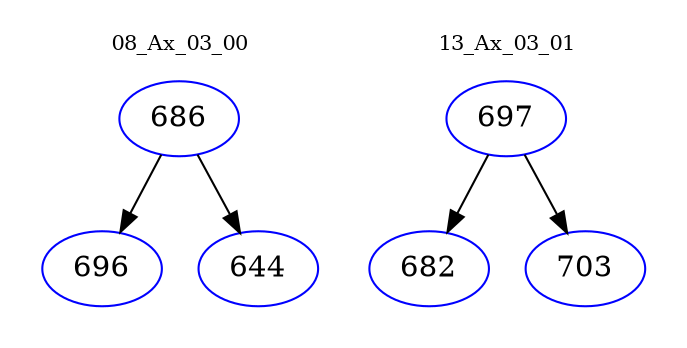 digraph{
subgraph cluster_0 {
color = white
label = "08_Ax_03_00";
fontsize=10;
T0_686 [label="686", color="blue"]
T0_686 -> T0_696 [color="black"]
T0_696 [label="696", color="blue"]
T0_686 -> T0_644 [color="black"]
T0_644 [label="644", color="blue"]
}
subgraph cluster_1 {
color = white
label = "13_Ax_03_01";
fontsize=10;
T1_697 [label="697", color="blue"]
T1_697 -> T1_682 [color="black"]
T1_682 [label="682", color="blue"]
T1_697 -> T1_703 [color="black"]
T1_703 [label="703", color="blue"]
}
}
